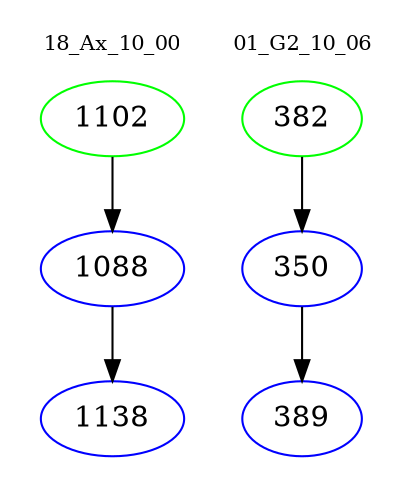 digraph{
subgraph cluster_0 {
color = white
label = "18_Ax_10_00";
fontsize=10;
T0_1102 [label="1102", color="green"]
T0_1102 -> T0_1088 [color="black"]
T0_1088 [label="1088", color="blue"]
T0_1088 -> T0_1138 [color="black"]
T0_1138 [label="1138", color="blue"]
}
subgraph cluster_1 {
color = white
label = "01_G2_10_06";
fontsize=10;
T1_382 [label="382", color="green"]
T1_382 -> T1_350 [color="black"]
T1_350 [label="350", color="blue"]
T1_350 -> T1_389 [color="black"]
T1_389 [label="389", color="blue"]
}
}
